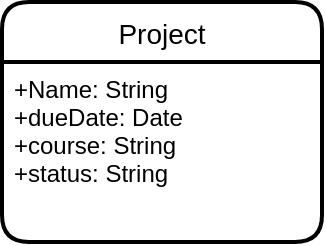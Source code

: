 <mxfile version="14.1.8" type="device"><diagram id="Q7cWI8ZhNk81aTAe-Ht8" name="Page-1"><mxGraphModel dx="583" dy="642" grid="1" gridSize="10" guides="1" tooltips="1" connect="1" arrows="1" fold="1" page="1" pageScale="1" pageWidth="850" pageHeight="1100" math="0" shadow="0"><root><mxCell id="0"/><mxCell id="1" parent="0"/><mxCell id="13_lDYzU5cSTWauBtxLQ-1" value="Project" style="swimlane;childLayout=stackLayout;horizontal=1;startSize=30;horizontalStack=0;rounded=1;fontSize=14;fontStyle=0;strokeWidth=2;resizeParent=0;resizeLast=1;shadow=0;dashed=0;align=center;" vertex="1" parent="1"><mxGeometry x="230" y="50" width="160" height="120" as="geometry"/></mxCell><mxCell id="13_lDYzU5cSTWauBtxLQ-2" value="+Name: String&#10;+dueDate: Date&#10;+course: String&#10;+status: String" style="align=left;strokeColor=none;fillColor=none;spacingLeft=4;fontSize=12;verticalAlign=top;resizable=0;rotatable=0;part=1;" vertex="1" parent="13_lDYzU5cSTWauBtxLQ-1"><mxGeometry y="30" width="160" height="90" as="geometry"/></mxCell></root></mxGraphModel></diagram></mxfile>